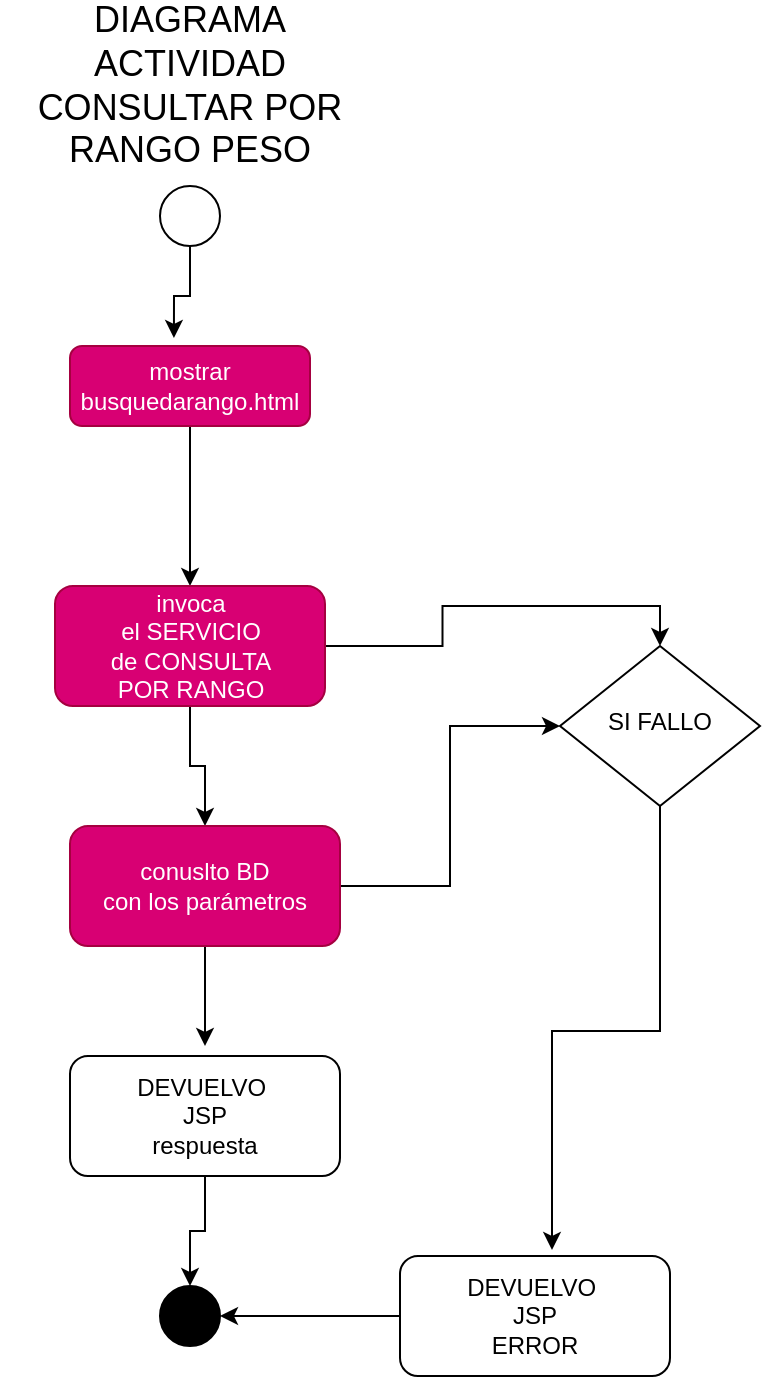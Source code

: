 <mxfile version="14.6.13" type="device"><diagram id="C5RBs43oDa-KdzZeNtuy" name="Page-1"><mxGraphModel dx="1086" dy="806" grid="1" gridSize="10" guides="1" tooltips="1" connect="1" arrows="1" fold="1" page="1" pageScale="1" pageWidth="827" pageHeight="1169" math="0" shadow="0"><root><mxCell id="WIyWlLk6GJQsqaUBKTNV-0"/><mxCell id="WIyWlLk6GJQsqaUBKTNV-1" parent="WIyWlLk6GJQsqaUBKTNV-0"/><mxCell id="1GJnCbFeD8ndB8zsicDm-8" style="edgeStyle=orthogonalEdgeStyle;rounded=0;orthogonalLoop=1;jettySize=auto;html=1;" edge="1" parent="WIyWlLk6GJQsqaUBKTNV-1" source="WIyWlLk6GJQsqaUBKTNV-3" target="1GJnCbFeD8ndB8zsicDm-5"><mxGeometry relative="1" as="geometry"/></mxCell><mxCell id="WIyWlLk6GJQsqaUBKTNV-3" value="mostrar&lt;br&gt;busquedarango.html" style="rounded=1;whiteSpace=wrap;html=1;fontSize=12;glass=0;strokeWidth=1;shadow=0;fillColor=#d80073;strokeColor=#A50040;fontColor=#ffffff;" parent="WIyWlLk6GJQsqaUBKTNV-1" vertex="1"><mxGeometry x="375" y="200" width="120" height="40" as="geometry"/></mxCell><mxCell id="1GJnCbFeD8ndB8zsicDm-4" style="edgeStyle=orthogonalEdgeStyle;rounded=0;orthogonalLoop=1;jettySize=auto;html=1;entryX=0.433;entryY=-0.1;entryDx=0;entryDy=0;entryPerimeter=0;" edge="1" parent="WIyWlLk6GJQsqaUBKTNV-1" source="1GJnCbFeD8ndB8zsicDm-0" target="WIyWlLk6GJQsqaUBKTNV-3"><mxGeometry relative="1" as="geometry"/></mxCell><mxCell id="1GJnCbFeD8ndB8zsicDm-0" value="" style="ellipse;whiteSpace=wrap;html=1;aspect=fixed;" vertex="1" parent="WIyWlLk6GJQsqaUBKTNV-1"><mxGeometry x="420" y="120" width="30" height="30" as="geometry"/></mxCell><mxCell id="1GJnCbFeD8ndB8zsicDm-1" value="" style="ellipse;whiteSpace=wrap;html=1;aspect=fixed;fillColor=#000000;" vertex="1" parent="WIyWlLk6GJQsqaUBKTNV-1"><mxGeometry x="420" y="670" width="30" height="30" as="geometry"/></mxCell><mxCell id="1GJnCbFeD8ndB8zsicDm-2" value="&lt;font style=&quot;font-size: 18px&quot;&gt;DIAGRAMA ACTIVIDAD &lt;br&gt;CONSULTAR POR RANGO PESO&lt;/font&gt;" style="text;html=1;strokeColor=none;fillColor=none;align=center;verticalAlign=middle;whiteSpace=wrap;rounded=0;" vertex="1" parent="WIyWlLk6GJQsqaUBKTNV-1"><mxGeometry x="340" y="60" width="190" height="20" as="geometry"/></mxCell><mxCell id="1GJnCbFeD8ndB8zsicDm-9" style="edgeStyle=orthogonalEdgeStyle;rounded=0;orthogonalLoop=1;jettySize=auto;html=1;" edge="1" parent="WIyWlLk6GJQsqaUBKTNV-1" source="1GJnCbFeD8ndB8zsicDm-5" target="1GJnCbFeD8ndB8zsicDm-6"><mxGeometry relative="1" as="geometry"/></mxCell><mxCell id="1GJnCbFeD8ndB8zsicDm-13" style="edgeStyle=orthogonalEdgeStyle;rounded=0;orthogonalLoop=1;jettySize=auto;html=1;entryX=0.5;entryY=0;entryDx=0;entryDy=0;" edge="1" parent="WIyWlLk6GJQsqaUBKTNV-1" source="1GJnCbFeD8ndB8zsicDm-5" target="1GJnCbFeD8ndB8zsicDm-12"><mxGeometry relative="1" as="geometry"/></mxCell><mxCell id="1GJnCbFeD8ndB8zsicDm-5" value="invoca&lt;br&gt;el SERVICIO&lt;br&gt;de CONSULTA&lt;br&gt;POR RANGO" style="rounded=1;whiteSpace=wrap;html=1;fontSize=12;glass=0;strokeWidth=1;shadow=0;fillColor=#d80073;strokeColor=#A50040;fontColor=#ffffff;" vertex="1" parent="WIyWlLk6GJQsqaUBKTNV-1"><mxGeometry x="367.5" y="320" width="135" height="60" as="geometry"/></mxCell><mxCell id="1GJnCbFeD8ndB8zsicDm-10" style="edgeStyle=orthogonalEdgeStyle;rounded=0;orthogonalLoop=1;jettySize=auto;html=1;" edge="1" parent="WIyWlLk6GJQsqaUBKTNV-1" source="1GJnCbFeD8ndB8zsicDm-6"><mxGeometry relative="1" as="geometry"><mxPoint x="442.5" y="550" as="targetPoint"/></mxGeometry></mxCell><mxCell id="1GJnCbFeD8ndB8zsicDm-14" style="edgeStyle=orthogonalEdgeStyle;rounded=0;orthogonalLoop=1;jettySize=auto;html=1;entryX=0;entryY=0.5;entryDx=0;entryDy=0;" edge="1" parent="WIyWlLk6GJQsqaUBKTNV-1" source="1GJnCbFeD8ndB8zsicDm-6" target="1GJnCbFeD8ndB8zsicDm-12"><mxGeometry relative="1" as="geometry"/></mxCell><mxCell id="1GJnCbFeD8ndB8zsicDm-6" value="conuslto BD&lt;br&gt;con los parámetros" style="rounded=1;whiteSpace=wrap;html=1;fontSize=12;glass=0;strokeWidth=1;shadow=0;fillColor=#d80073;strokeColor=#A50040;fontColor=#ffffff;" vertex="1" parent="WIyWlLk6GJQsqaUBKTNV-1"><mxGeometry x="375" y="440" width="135" height="60" as="geometry"/></mxCell><mxCell id="1GJnCbFeD8ndB8zsicDm-11" style="edgeStyle=orthogonalEdgeStyle;rounded=0;orthogonalLoop=1;jettySize=auto;html=1;entryX=0.5;entryY=0;entryDx=0;entryDy=0;" edge="1" parent="WIyWlLk6GJQsqaUBKTNV-1" source="1GJnCbFeD8ndB8zsicDm-7" target="1GJnCbFeD8ndB8zsicDm-1"><mxGeometry relative="1" as="geometry"/></mxCell><mxCell id="1GJnCbFeD8ndB8zsicDm-7" value="DEVUELVO&amp;nbsp;&lt;br&gt;JSP&lt;br&gt;respuesta" style="rounded=1;whiteSpace=wrap;html=1;fontSize=12;glass=0;strokeWidth=1;shadow=0;" vertex="1" parent="WIyWlLk6GJQsqaUBKTNV-1"><mxGeometry x="375" y="555" width="135" height="60" as="geometry"/></mxCell><mxCell id="1GJnCbFeD8ndB8zsicDm-15" style="edgeStyle=orthogonalEdgeStyle;rounded=0;orthogonalLoop=1;jettySize=auto;html=1;entryX=0.563;entryY=-0.05;entryDx=0;entryDy=0;entryPerimeter=0;" edge="1" parent="WIyWlLk6GJQsqaUBKTNV-1" source="1GJnCbFeD8ndB8zsicDm-12" target="1GJnCbFeD8ndB8zsicDm-16"><mxGeometry relative="1" as="geometry"><mxPoint x="670" y="680" as="targetPoint"/></mxGeometry></mxCell><mxCell id="1GJnCbFeD8ndB8zsicDm-12" value="SI FALLO" style="rhombus;whiteSpace=wrap;html=1;shadow=0;fontFamily=Helvetica;fontSize=12;align=center;strokeWidth=1;spacing=6;spacingTop=-4;" vertex="1" parent="WIyWlLk6GJQsqaUBKTNV-1"><mxGeometry x="620" y="350" width="100" height="80" as="geometry"/></mxCell><mxCell id="1GJnCbFeD8ndB8zsicDm-17" style="edgeStyle=orthogonalEdgeStyle;rounded=0;orthogonalLoop=1;jettySize=auto;html=1;entryX=1;entryY=0.5;entryDx=0;entryDy=0;" edge="1" parent="WIyWlLk6GJQsqaUBKTNV-1" source="1GJnCbFeD8ndB8zsicDm-16" target="1GJnCbFeD8ndB8zsicDm-1"><mxGeometry relative="1" as="geometry"/></mxCell><mxCell id="1GJnCbFeD8ndB8zsicDm-16" value="DEVUELVO&amp;nbsp;&lt;br&gt;JSP&lt;br&gt;ERROR" style="rounded=1;whiteSpace=wrap;html=1;fontSize=12;glass=0;strokeWidth=1;shadow=0;" vertex="1" parent="WIyWlLk6GJQsqaUBKTNV-1"><mxGeometry x="540" y="655" width="135" height="60" as="geometry"/></mxCell></root></mxGraphModel></diagram></mxfile>